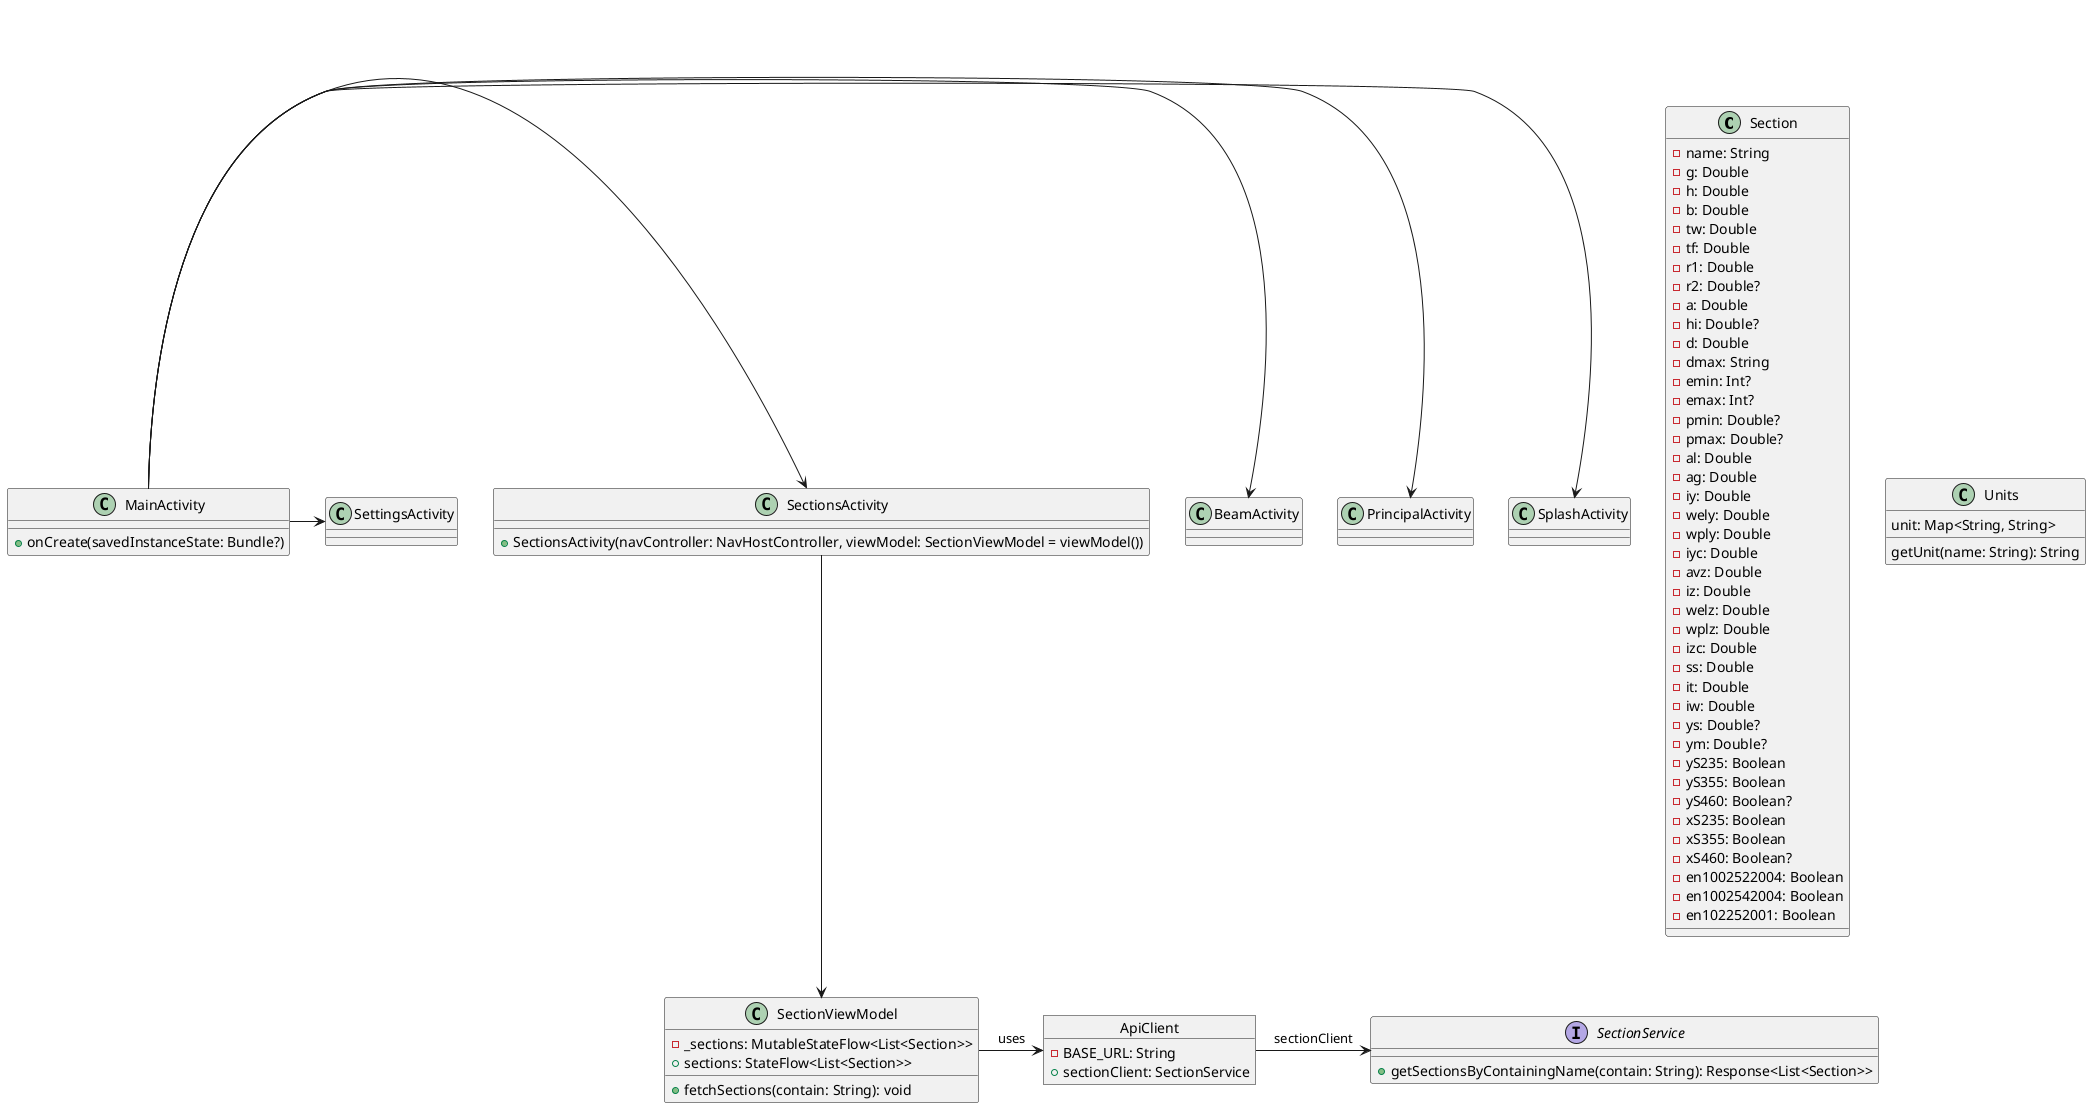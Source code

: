 @startuml

' Definir la clase Section
class Section {
    -name: String
    -g: Double
    -h: Double
    -b: Double
    -tw: Double
    -tf: Double
    -r1: Double
    -r2: Double?
    -a: Double
    -hi: Double?
    -d: Double
    -dmax: String
    -emin: Int?
    -emax: Int?
    -pmin: Double?
    -pmax: Double?
    -al: Double
    -ag: Double
    -iy: Double
    -wely: Double
    -wply: Double
    -iyc: Double
    -avz: Double
    -iz: Double
    -welz: Double
    -wplz: Double
    -izc: Double
    -ss: Double
    -it: Double
    -iw: Double
    -ys: Double?
    -ym: Double?
    -yS235: Boolean
    -yS355: Boolean
    -yS460: Boolean?
    -xS235: Boolean
    -xS355: Boolean
    -xS460: Boolean?
    -en1002522004: Boolean
    -en1002542004: Boolean
    -en102252001: Boolean
}

class Units {
    getUnit(name: String): String
    unit: Map<String, String>
}

' Definir la interfaz SectionService
interface SectionService {
    +getSectionsByContainingName(contain: String): Response<List<Section>>
}

' Definir el objeto ApiClient
object ApiClient {
    -BASE_URL: String
    +sectionClient: SectionService
}

' Relación entre ApiClient y SectionService
ApiClient -> SectionService : sectionClient

' Relación entre SectionService y Section
' SectionService --> Section : List<Section>

' Definir la clase MainActivity
class MainActivity {
    +onCreate(savedInstanceState: Bundle?)
}

' Definir las clases adicionales para las actividades
class SplashActivity
class PrincipalActivity
class BeamActivity
class SectionsActivity {
    +SectionsActivity(navController: NavHostController, viewModel: SectionViewModel = viewModel())
}
class SettingsActivity

' Relación entre MainActivity y las actividades
MainActivity -> SplashActivity
MainActivity -> PrincipalActivity
MainActivity -> BeamActivity
MainActivity -> SectionsActivity
MainActivity -> SettingsActivity

' Relación entre SectionsActivity y Section
' SectionsActivity --> Section

' Relación entre SectionsActivity y SectionViewModel
SectionsActivity --> SectionViewModel

' Definir la clase SectionViewModel
class SectionViewModel {
    -_sections: MutableStateFlow<List<Section>>
    +sections: StateFlow<List<Section>>
    +fetchSections(contain: String): void
}

' Relación entre SectionViewModel y Section
' SectionViewModel --> Section

' Relación entre SectionViewModel y ApiClient
SectionViewModel -> ApiClient : uses

@enduml
